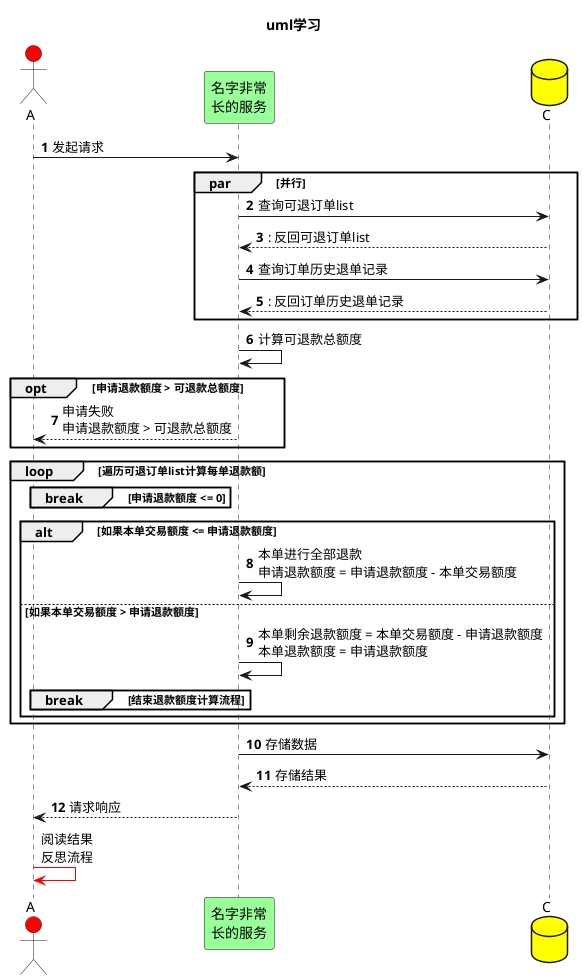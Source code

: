 @startuml
'uml学习'

title uml学习

actor A #red
participant B as "名字非常\n长的服务" #99FF99
database C #yellow

autonumber 1
A -> B: 发起请求

par 并行
B -> C: 查询可退订单list
return: 反回可退订单list
B -> C: 查询订单历史退单记录
return: 反回订单历史退单记录
end

B -> B: 计算可退款总额度
opt 申请退款额度 > 可退款总额度
B --> A: 申请失败\n申请退款额度 > 可退款总额度
end

loop 遍历可退订单list计算每单退款额
break 申请退款额度 <= 0
end

alt 如果本单交易额度 <= 申请退款额度
B -> B: 本单进行全部退款\n申请退款额度 = 申请退款额度 - 本单交易额度
else 如果本单交易额度 > 申请退款额度
B -> B: 本单剩余退款额度 = 本单交易额度 - 申请退款额度\n本单退款额度 = 申请退款额度
break 结束退款额度计算流程
end
end
end

B -> C: 存储数据
return 存储结果

B --> A: 请求响应
autonumber stop

A -[#red]> A: 阅读结果\n反思流程

@enduml

